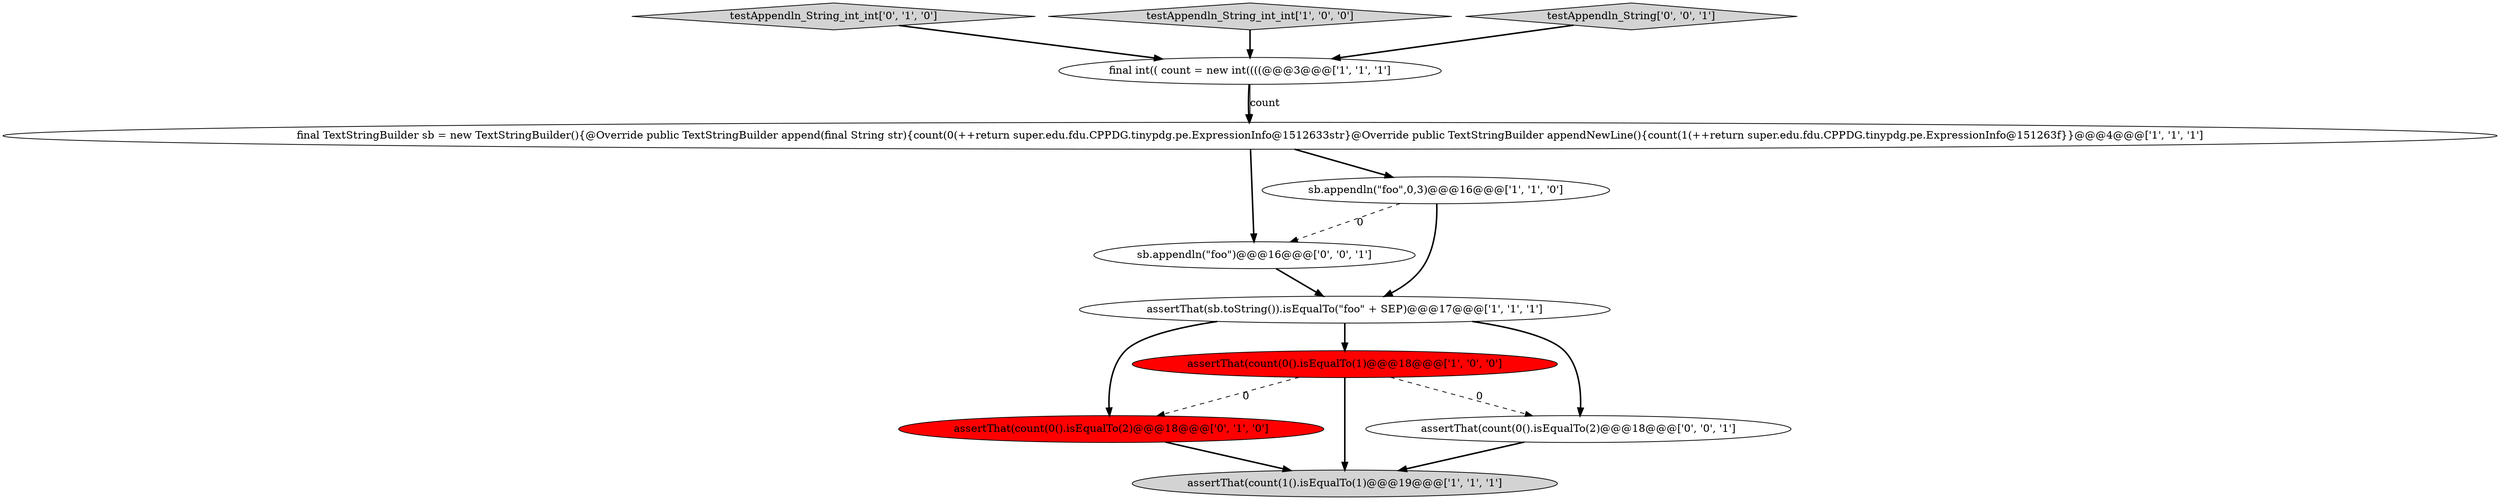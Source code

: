 digraph {
8 [style = filled, label = "testAppendln_String_int_int['0', '1', '0']", fillcolor = lightgray, shape = diamond image = "AAA0AAABBB2BBB"];
6 [style = filled, label = "assertThat(count(1().isEqualTo(1)@@@19@@@['1', '1', '1']", fillcolor = lightgray, shape = ellipse image = "AAA0AAABBB1BBB"];
7 [style = filled, label = "assertThat(count(0().isEqualTo(2)@@@18@@@['0', '1', '0']", fillcolor = red, shape = ellipse image = "AAA1AAABBB2BBB"];
11 [style = filled, label = "assertThat(count(0().isEqualTo(2)@@@18@@@['0', '0', '1']", fillcolor = white, shape = ellipse image = "AAA0AAABBB3BBB"];
4 [style = filled, label = "final int(( count = new int((((@@@3@@@['1', '1', '1']", fillcolor = white, shape = ellipse image = "AAA0AAABBB1BBB"];
5 [style = filled, label = "assertThat(sb.toString()).isEqualTo(\"foo\" + SEP)@@@17@@@['1', '1', '1']", fillcolor = white, shape = ellipse image = "AAA0AAABBB1BBB"];
2 [style = filled, label = "testAppendln_String_int_int['1', '0', '0']", fillcolor = lightgray, shape = diamond image = "AAA0AAABBB1BBB"];
10 [style = filled, label = "sb.appendln(\"foo\")@@@16@@@['0', '0', '1']", fillcolor = white, shape = ellipse image = "AAA0AAABBB3BBB"];
9 [style = filled, label = "testAppendln_String['0', '0', '1']", fillcolor = lightgray, shape = diamond image = "AAA0AAABBB3BBB"];
0 [style = filled, label = "sb.appendln(\"foo\",0,3)@@@16@@@['1', '1', '0']", fillcolor = white, shape = ellipse image = "AAA0AAABBB1BBB"];
1 [style = filled, label = "final TextStringBuilder sb = new TextStringBuilder(){@Override public TextStringBuilder append(final String str){count(0(++return super.edu.fdu.CPPDG.tinypdg.pe.ExpressionInfo@1512633str}@Override public TextStringBuilder appendNewLine(){count(1(++return super.edu.fdu.CPPDG.tinypdg.pe.ExpressionInfo@151263f}}@@@4@@@['1', '1', '1']", fillcolor = white, shape = ellipse image = "AAA0AAABBB1BBB"];
3 [style = filled, label = "assertThat(count(0().isEqualTo(1)@@@18@@@['1', '0', '0']", fillcolor = red, shape = ellipse image = "AAA1AAABBB1BBB"];
5->3 [style = bold, label=""];
5->7 [style = bold, label=""];
3->6 [style = bold, label=""];
4->1 [style = bold, label=""];
5->11 [style = bold, label=""];
4->1 [style = solid, label="count"];
1->0 [style = bold, label=""];
8->4 [style = bold, label=""];
10->5 [style = bold, label=""];
9->4 [style = bold, label=""];
1->10 [style = bold, label=""];
2->4 [style = bold, label=""];
3->7 [style = dashed, label="0"];
0->10 [style = dashed, label="0"];
3->11 [style = dashed, label="0"];
7->6 [style = bold, label=""];
11->6 [style = bold, label=""];
0->5 [style = bold, label=""];
}
